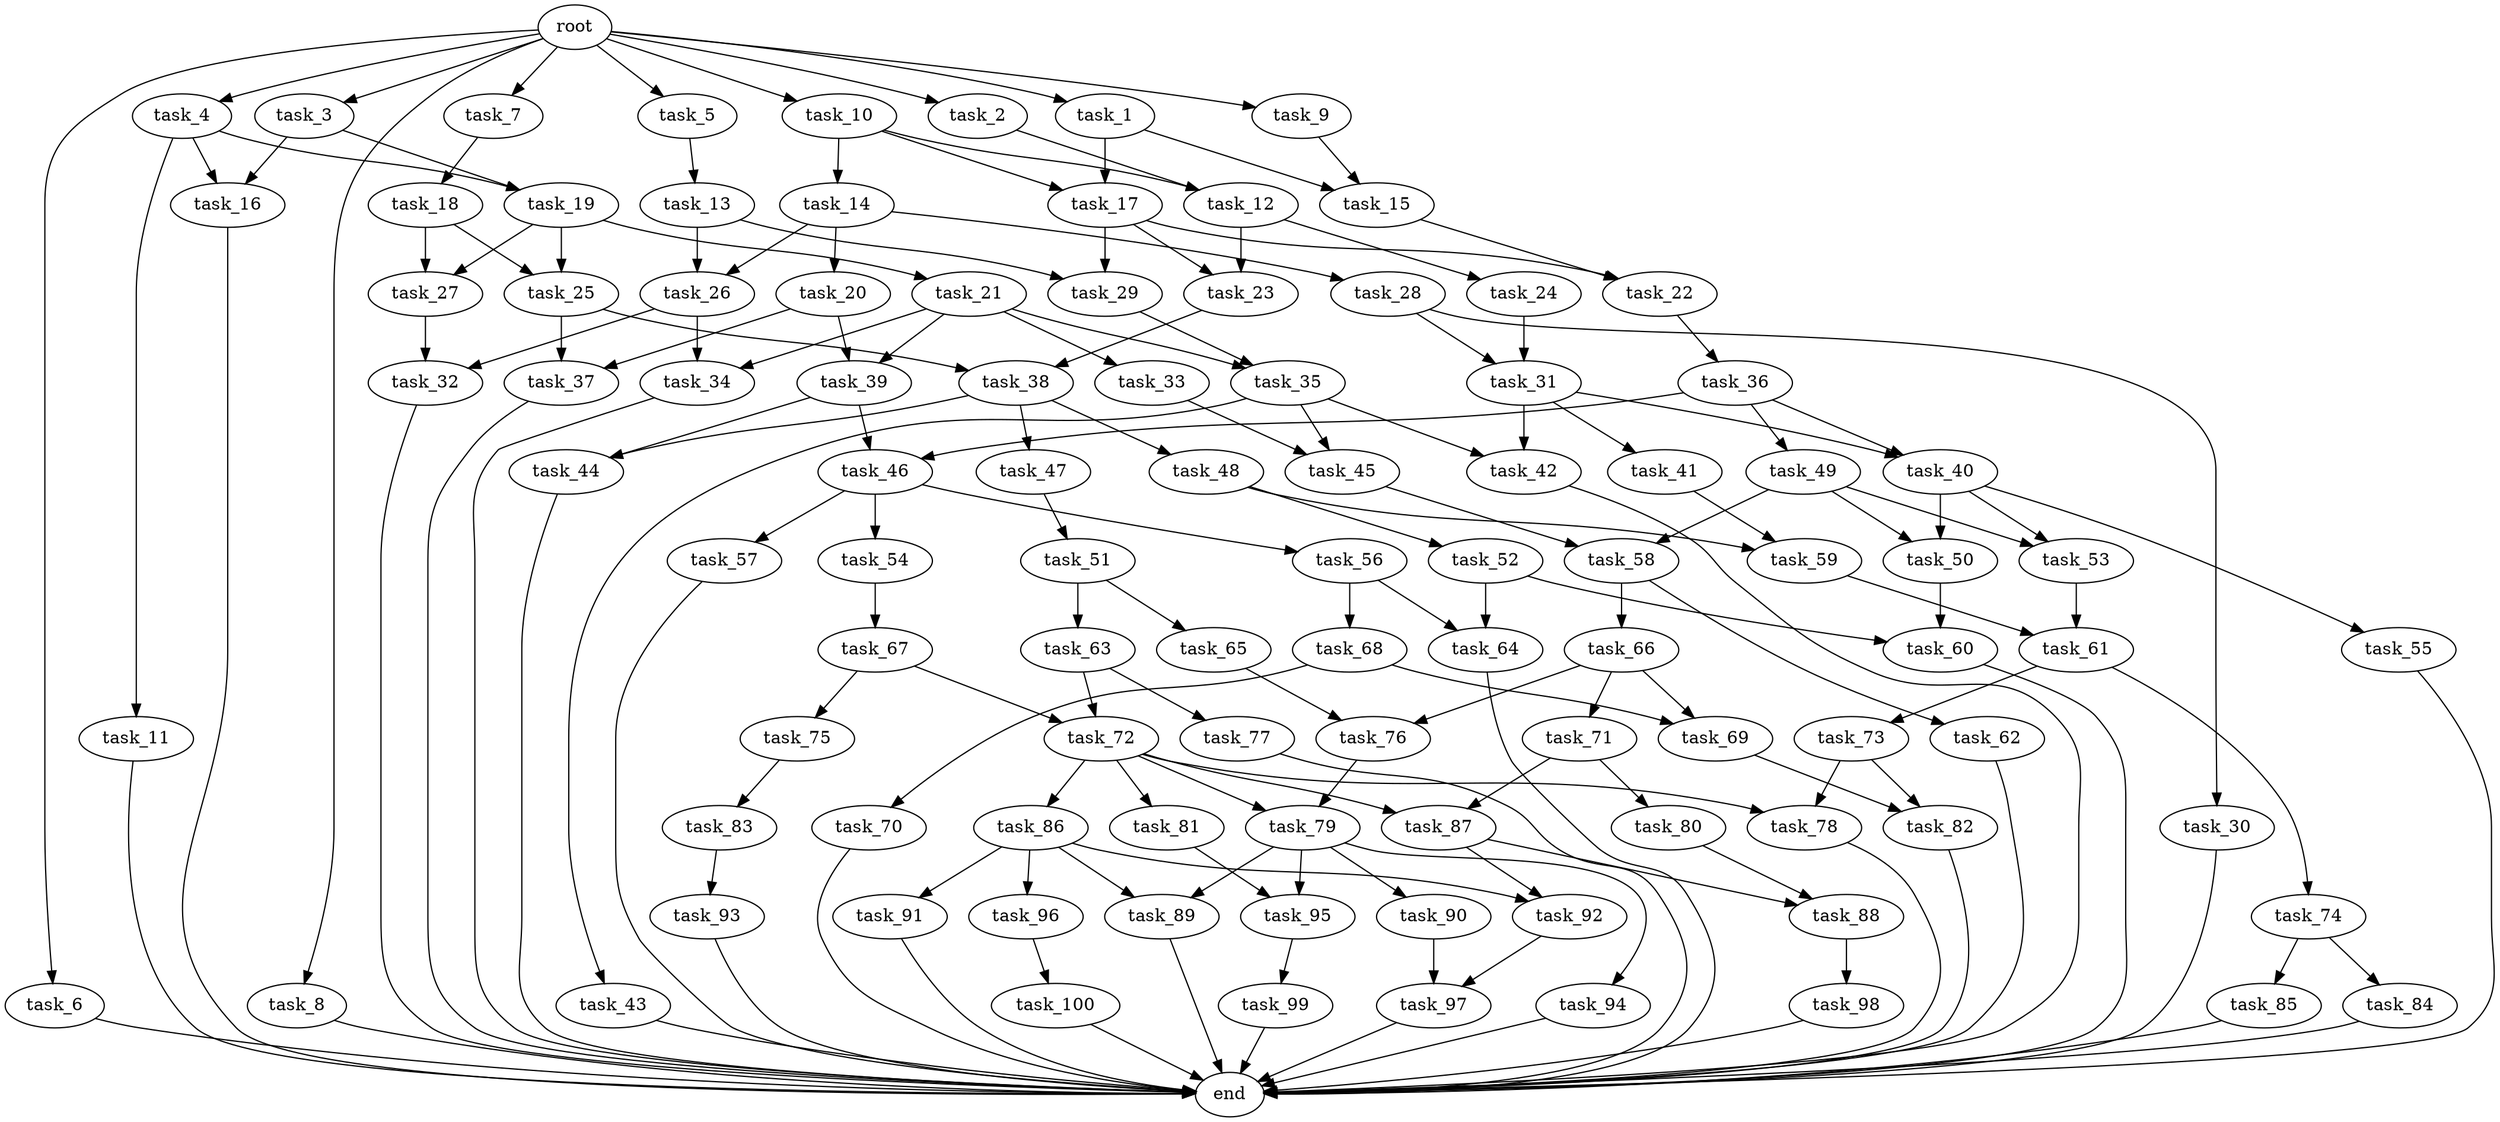 digraph G {
  task_19 [size="2.762738e+09"];
  task_53 [size="4.819658e+09"];
  task_69 [size="1.107105e+09"];
  task_25 [size="1.265887e+09"];
  task_51 [size="3.567251e+09"];
  task_61 [size="3.500320e+09"];
  task_72 [size="3.623945e+09"];
  task_59 [size="1.946947e+09"];
  task_6 [size="4.027846e+09"];
  root [size="0.000000e+00"];
  task_3 [size="2.362413e+09"];
  task_60 [size="1.245822e+09"];
  task_76 [size="4.079474e+09"];
  task_48 [size="2.264787e+09"];
  task_84 [size="5.461169e+07"];
  task_86 [size="1.957650e+09"];
  task_11 [size="8.844450e+08"];
  task_54 [size="2.112149e+09"];
  task_36 [size="3.077160e+09"];
  task_97 [size="1.663118e+09"];
  task_58 [size="1.658885e+09"];
  task_62 [size="1.448952e+09"];
  task_57 [size="1.230117e+09"];
  task_22 [size="4.110971e+09"];
  task_28 [size="2.316977e+09"];
  task_41 [size="1.881465e+09"];
  task_78 [size="1.124780e+08"];
  task_47 [size="1.610639e+09"];
  task_43 [size="4.561968e+08"];
  task_94 [size="1.672730e+09"];
  task_9 [size="8.713971e+08"];
  task_68 [size="1.423186e+09"];
  task_70 [size="7.370930e+08"];
  task_23 [size="4.428354e+09"];
  task_88 [size="3.241478e+09"];
  task_8 [size="1.368833e+08"];
  task_87 [size="1.709475e+09"];
  task_35 [size="1.525073e+09"];
  task_42 [size="4.661957e+09"];
  end [size="0.000000e+00"];
  task_63 [size="3.215145e+09"];
  task_45 [size="1.382302e+09"];
  task_17 [size="3.879363e+08"];
  task_7 [size="4.433970e+09"];
  task_13 [size="3.899110e+09"];
  task_1 [size="2.336078e+09"];
  task_100 [size="9.324341e+08"];
  task_89 [size="3.148806e+09"];
  task_83 [size="3.370454e+09"];
  task_74 [size="3.474467e+09"];
  task_90 [size="1.203794e+09"];
  task_34 [size="2.943883e+09"];
  task_85 [size="3.277299e+09"];
  task_98 [size="4.107661e+09"];
  task_67 [size="1.219491e+09"];
  task_21 [size="5.662660e+08"];
  task_82 [size="3.431868e+09"];
  task_20 [size="2.200027e+09"];
  task_52 [size="4.938202e+09"];
  task_50 [size="1.262176e+09"];
  task_31 [size="1.992589e+09"];
  task_93 [size="2.568116e+09"];
  task_79 [size="1.062350e+08"];
  task_15 [size="1.711378e+09"];
  task_96 [size="5.777075e+08"];
  task_5 [size="1.933794e+09"];
  task_12 [size="3.118570e+09"];
  task_32 [size="2.833077e+09"];
  task_4 [size="1.107285e+09"];
  task_44 [size="3.362174e+09"];
  task_16 [size="2.886605e+08"];
  task_92 [size="1.752610e+09"];
  task_18 [size="4.541961e+09"];
  task_80 [size="1.642388e+09"];
  task_37 [size="2.471488e+09"];
  task_71 [size="3.157907e+09"];
  task_24 [size="3.359258e+09"];
  task_64 [size="1.632551e+09"];
  task_26 [size="3.983471e+09"];
  task_81 [size="3.681324e+09"];
  task_66 [size="1.562426e+09"];
  task_56 [size="8.539507e+08"];
  task_33 [size="3.308208e+09"];
  task_77 [size="3.614385e+09"];
  task_14 [size="4.173616e+09"];
  task_65 [size="3.441810e+09"];
  task_99 [size="1.201264e+08"];
  task_29 [size="4.301687e+09"];
  task_73 [size="2.611569e+09"];
  task_49 [size="4.388668e+09"];
  task_30 [size="5.566801e+07"];
  task_55 [size="3.272807e+09"];
  task_75 [size="1.741324e+09"];
  task_46 [size="4.716524e+08"];
  task_27 [size="4.980385e+09"];
  task_39 [size="2.203225e+09"];
  task_38 [size="4.804515e+09"];
  task_2 [size="2.225578e+09"];
  task_91 [size="4.106167e+09"];
  task_95 [size="2.523597e+09"];
  task_40 [size="3.741669e+08"];
  task_10 [size="2.807299e+09"];

  task_19 -> task_21 [size="2.762738e+08"];
  task_19 -> task_25 [size="2.762738e+08"];
  task_19 -> task_27 [size="2.762738e+08"];
  task_53 -> task_61 [size="4.819658e+08"];
  task_69 -> task_82 [size="1.107105e+08"];
  task_25 -> task_37 [size="1.265887e+08"];
  task_25 -> task_38 [size="1.265887e+08"];
  task_51 -> task_65 [size="7.134502e+08"];
  task_51 -> task_63 [size="7.134502e+08"];
  task_61 -> task_73 [size="3.500320e+08"];
  task_61 -> task_74 [size="3.500320e+08"];
  task_72 -> task_78 [size="3.623945e+08"];
  task_72 -> task_81 [size="3.623945e+08"];
  task_72 -> task_79 [size="3.623945e+08"];
  task_72 -> task_87 [size="3.623945e+08"];
  task_72 -> task_86 [size="3.623945e+08"];
  task_59 -> task_61 [size="1.946947e+08"];
  task_6 -> end [size="1.000000e-12"];
  root -> task_2 [size="1.000000e-12"];
  root -> task_7 [size="1.000000e-12"];
  root -> task_4 [size="1.000000e-12"];
  root -> task_5 [size="1.000000e-12"];
  root -> task_3 [size="1.000000e-12"];
  root -> task_8 [size="1.000000e-12"];
  root -> task_9 [size="1.000000e-12"];
  root -> task_10 [size="1.000000e-12"];
  root -> task_6 [size="1.000000e-12"];
  root -> task_1 [size="1.000000e-12"];
  task_3 -> task_19 [size="4.724826e+08"];
  task_3 -> task_16 [size="4.724826e+08"];
  task_60 -> end [size="1.000000e-12"];
  task_76 -> task_79 [size="4.079474e+08"];
  task_48 -> task_59 [size="4.529574e+08"];
  task_48 -> task_52 [size="4.529574e+08"];
  task_84 -> end [size="1.000000e-12"];
  task_86 -> task_89 [size="3.915300e+08"];
  task_86 -> task_92 [size="3.915300e+08"];
  task_86 -> task_91 [size="3.915300e+08"];
  task_86 -> task_96 [size="3.915300e+08"];
  task_11 -> end [size="1.000000e-12"];
  task_54 -> task_67 [size="4.224298e+08"];
  task_36 -> task_46 [size="6.154319e+08"];
  task_36 -> task_40 [size="6.154319e+08"];
  task_36 -> task_49 [size="6.154319e+08"];
  task_97 -> end [size="1.000000e-12"];
  task_58 -> task_62 [size="1.658885e+08"];
  task_58 -> task_66 [size="1.658885e+08"];
  task_62 -> end [size="1.000000e-12"];
  task_57 -> end [size="1.000000e-12"];
  task_22 -> task_36 [size="4.110971e+08"];
  task_28 -> task_31 [size="4.633955e+08"];
  task_28 -> task_30 [size="4.633955e+08"];
  task_41 -> task_59 [size="3.762930e+08"];
  task_78 -> end [size="1.000000e-12"];
  task_47 -> task_51 [size="3.221278e+08"];
  task_43 -> end [size="1.000000e-12"];
  task_94 -> end [size="1.000000e-12"];
  task_9 -> task_15 [size="1.742794e+08"];
  task_68 -> task_70 [size="2.846373e+08"];
  task_68 -> task_69 [size="2.846373e+08"];
  task_70 -> end [size="1.000000e-12"];
  task_23 -> task_38 [size="4.428354e+08"];
  task_88 -> task_98 [size="3.241478e+08"];
  task_8 -> end [size="1.000000e-12"];
  task_87 -> task_88 [size="1.709475e+08"];
  task_87 -> task_92 [size="1.709475e+08"];
  task_35 -> task_43 [size="1.525073e+08"];
  task_35 -> task_42 [size="1.525073e+08"];
  task_35 -> task_45 [size="1.525073e+08"];
  task_42 -> end [size="1.000000e-12"];
  task_63 -> task_77 [size="6.430290e+08"];
  task_63 -> task_72 [size="6.430290e+08"];
  task_45 -> task_58 [size="1.382302e+08"];
  task_17 -> task_29 [size="3.879363e+07"];
  task_17 -> task_22 [size="3.879363e+07"];
  task_17 -> task_23 [size="3.879363e+07"];
  task_7 -> task_18 [size="8.867941e+08"];
  task_13 -> task_29 [size="7.798220e+08"];
  task_13 -> task_26 [size="7.798220e+08"];
  task_1 -> task_17 [size="4.672157e+08"];
  task_1 -> task_15 [size="4.672157e+08"];
  task_100 -> end [size="1.000000e-12"];
  task_89 -> end [size="1.000000e-12"];
  task_83 -> task_93 [size="6.740908e+08"];
  task_74 -> task_84 [size="6.948934e+08"];
  task_74 -> task_85 [size="6.948934e+08"];
  task_90 -> task_97 [size="2.407588e+08"];
  task_34 -> end [size="1.000000e-12"];
  task_85 -> end [size="1.000000e-12"];
  task_98 -> end [size="1.000000e-12"];
  task_67 -> task_75 [size="2.438982e+08"];
  task_67 -> task_72 [size="2.438982e+08"];
  task_21 -> task_33 [size="1.132532e+08"];
  task_21 -> task_34 [size="1.132532e+08"];
  task_21 -> task_39 [size="1.132532e+08"];
  task_21 -> task_35 [size="1.132532e+08"];
  task_82 -> end [size="1.000000e-12"];
  task_20 -> task_37 [size="4.400053e+08"];
  task_20 -> task_39 [size="4.400053e+08"];
  task_52 -> task_60 [size="9.876404e+08"];
  task_52 -> task_64 [size="9.876404e+08"];
  task_50 -> task_60 [size="1.262176e+08"];
  task_31 -> task_40 [size="1.992589e+08"];
  task_31 -> task_42 [size="1.992589e+08"];
  task_31 -> task_41 [size="1.992589e+08"];
  task_93 -> end [size="1.000000e-12"];
  task_79 -> task_94 [size="1.062350e+07"];
  task_79 -> task_89 [size="1.062350e+07"];
  task_79 -> task_90 [size="1.062350e+07"];
  task_79 -> task_95 [size="1.062350e+07"];
  task_15 -> task_22 [size="1.711378e+08"];
  task_96 -> task_100 [size="1.155415e+08"];
  task_5 -> task_13 [size="3.867589e+08"];
  task_12 -> task_24 [size="3.118570e+08"];
  task_12 -> task_23 [size="3.118570e+08"];
  task_32 -> end [size="1.000000e-12"];
  task_4 -> task_19 [size="2.214570e+08"];
  task_4 -> task_16 [size="2.214570e+08"];
  task_4 -> task_11 [size="2.214570e+08"];
  task_44 -> end [size="1.000000e-12"];
  task_16 -> end [size="1.000000e-12"];
  task_92 -> task_97 [size="1.752610e+08"];
  task_18 -> task_25 [size="9.083922e+08"];
  task_18 -> task_27 [size="9.083922e+08"];
  task_80 -> task_88 [size="3.284776e+08"];
  task_37 -> end [size="1.000000e-12"];
  task_71 -> task_80 [size="6.315814e+08"];
  task_71 -> task_87 [size="6.315814e+08"];
  task_24 -> task_31 [size="6.718515e+08"];
  task_64 -> end [size="1.000000e-12"];
  task_26 -> task_32 [size="3.983471e+08"];
  task_26 -> task_34 [size="3.983471e+08"];
  task_81 -> task_95 [size="7.362648e+08"];
  task_66 -> task_69 [size="3.124852e+08"];
  task_66 -> task_71 [size="3.124852e+08"];
  task_66 -> task_76 [size="3.124852e+08"];
  task_56 -> task_64 [size="1.707901e+08"];
  task_56 -> task_68 [size="1.707901e+08"];
  task_33 -> task_45 [size="6.616417e+08"];
  task_77 -> end [size="1.000000e-12"];
  task_14 -> task_20 [size="8.347232e+08"];
  task_14 -> task_28 [size="8.347232e+08"];
  task_14 -> task_26 [size="8.347232e+08"];
  task_65 -> task_76 [size="6.883621e+08"];
  task_99 -> end [size="1.000000e-12"];
  task_29 -> task_35 [size="4.301687e+08"];
  task_73 -> task_78 [size="5.223138e+08"];
  task_73 -> task_82 [size="5.223138e+08"];
  task_49 -> task_50 [size="8.777336e+08"];
  task_49 -> task_53 [size="8.777336e+08"];
  task_49 -> task_58 [size="8.777336e+08"];
  task_30 -> end [size="1.000000e-12"];
  task_55 -> end [size="1.000000e-12"];
  task_75 -> task_83 [size="3.482647e+08"];
  task_46 -> task_57 [size="4.716524e+07"];
  task_46 -> task_54 [size="4.716524e+07"];
  task_46 -> task_56 [size="4.716524e+07"];
  task_27 -> task_32 [size="4.980385e+08"];
  task_39 -> task_44 [size="2.203225e+08"];
  task_39 -> task_46 [size="2.203225e+08"];
  task_38 -> task_47 [size="4.804515e+08"];
  task_38 -> task_44 [size="4.804515e+08"];
  task_38 -> task_48 [size="4.804515e+08"];
  task_2 -> task_12 [size="4.451157e+08"];
  task_91 -> end [size="1.000000e-12"];
  task_95 -> task_99 [size="2.523597e+08"];
  task_40 -> task_50 [size="3.741669e+07"];
  task_40 -> task_53 [size="3.741669e+07"];
  task_40 -> task_55 [size="3.741669e+07"];
  task_10 -> task_12 [size="5.614598e+08"];
  task_10 -> task_14 [size="5.614598e+08"];
  task_10 -> task_17 [size="5.614598e+08"];
}
